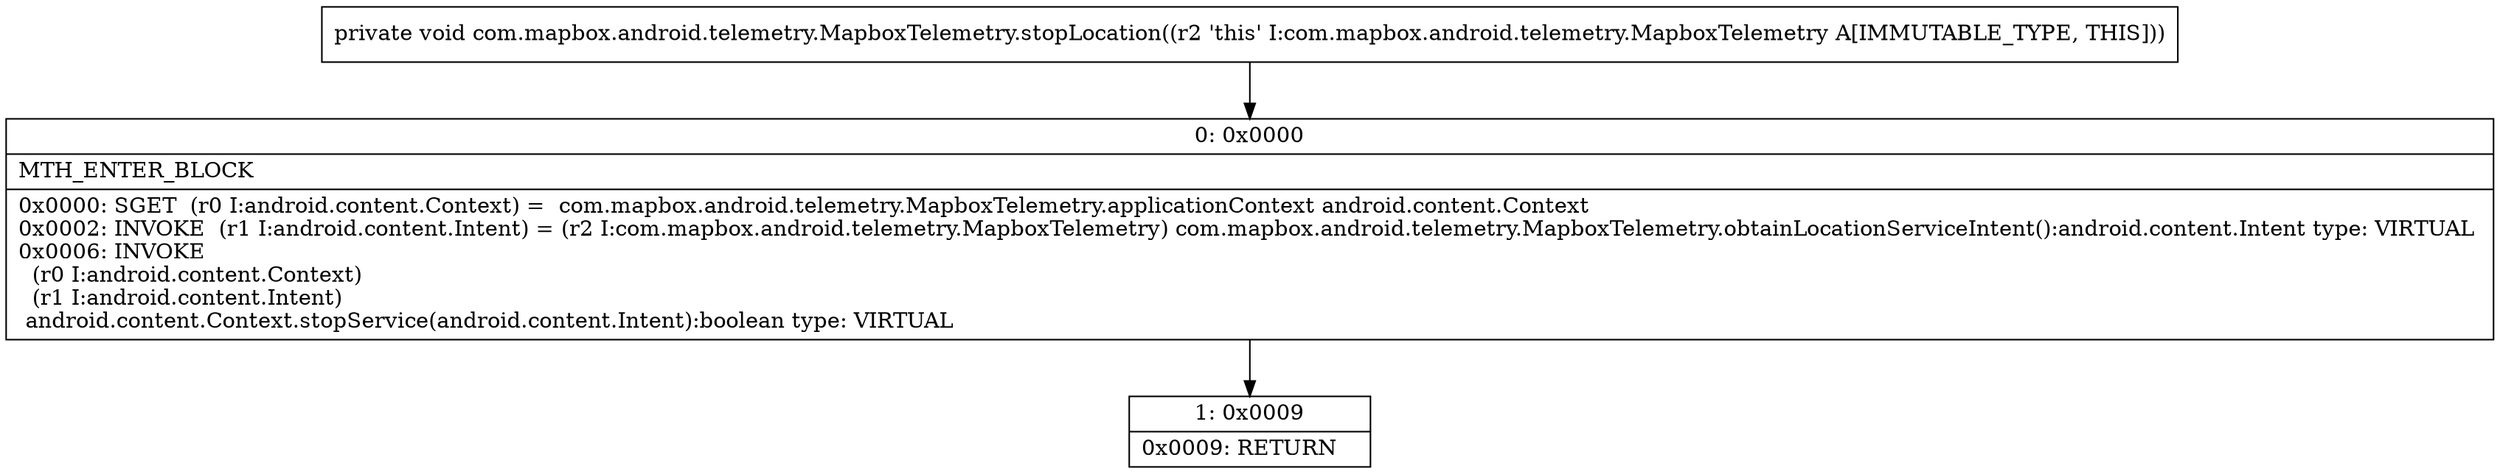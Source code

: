 digraph "CFG forcom.mapbox.android.telemetry.MapboxTelemetry.stopLocation()V" {
Node_0 [shape=record,label="{0\:\ 0x0000|MTH_ENTER_BLOCK\l|0x0000: SGET  (r0 I:android.content.Context) =  com.mapbox.android.telemetry.MapboxTelemetry.applicationContext android.content.Context \l0x0002: INVOKE  (r1 I:android.content.Intent) = (r2 I:com.mapbox.android.telemetry.MapboxTelemetry) com.mapbox.android.telemetry.MapboxTelemetry.obtainLocationServiceIntent():android.content.Intent type: VIRTUAL \l0x0006: INVOKE  \l  (r0 I:android.content.Context)\l  (r1 I:android.content.Intent)\l android.content.Context.stopService(android.content.Intent):boolean type: VIRTUAL \l}"];
Node_1 [shape=record,label="{1\:\ 0x0009|0x0009: RETURN   \l}"];
MethodNode[shape=record,label="{private void com.mapbox.android.telemetry.MapboxTelemetry.stopLocation((r2 'this' I:com.mapbox.android.telemetry.MapboxTelemetry A[IMMUTABLE_TYPE, THIS])) }"];
MethodNode -> Node_0;
Node_0 -> Node_1;
}

